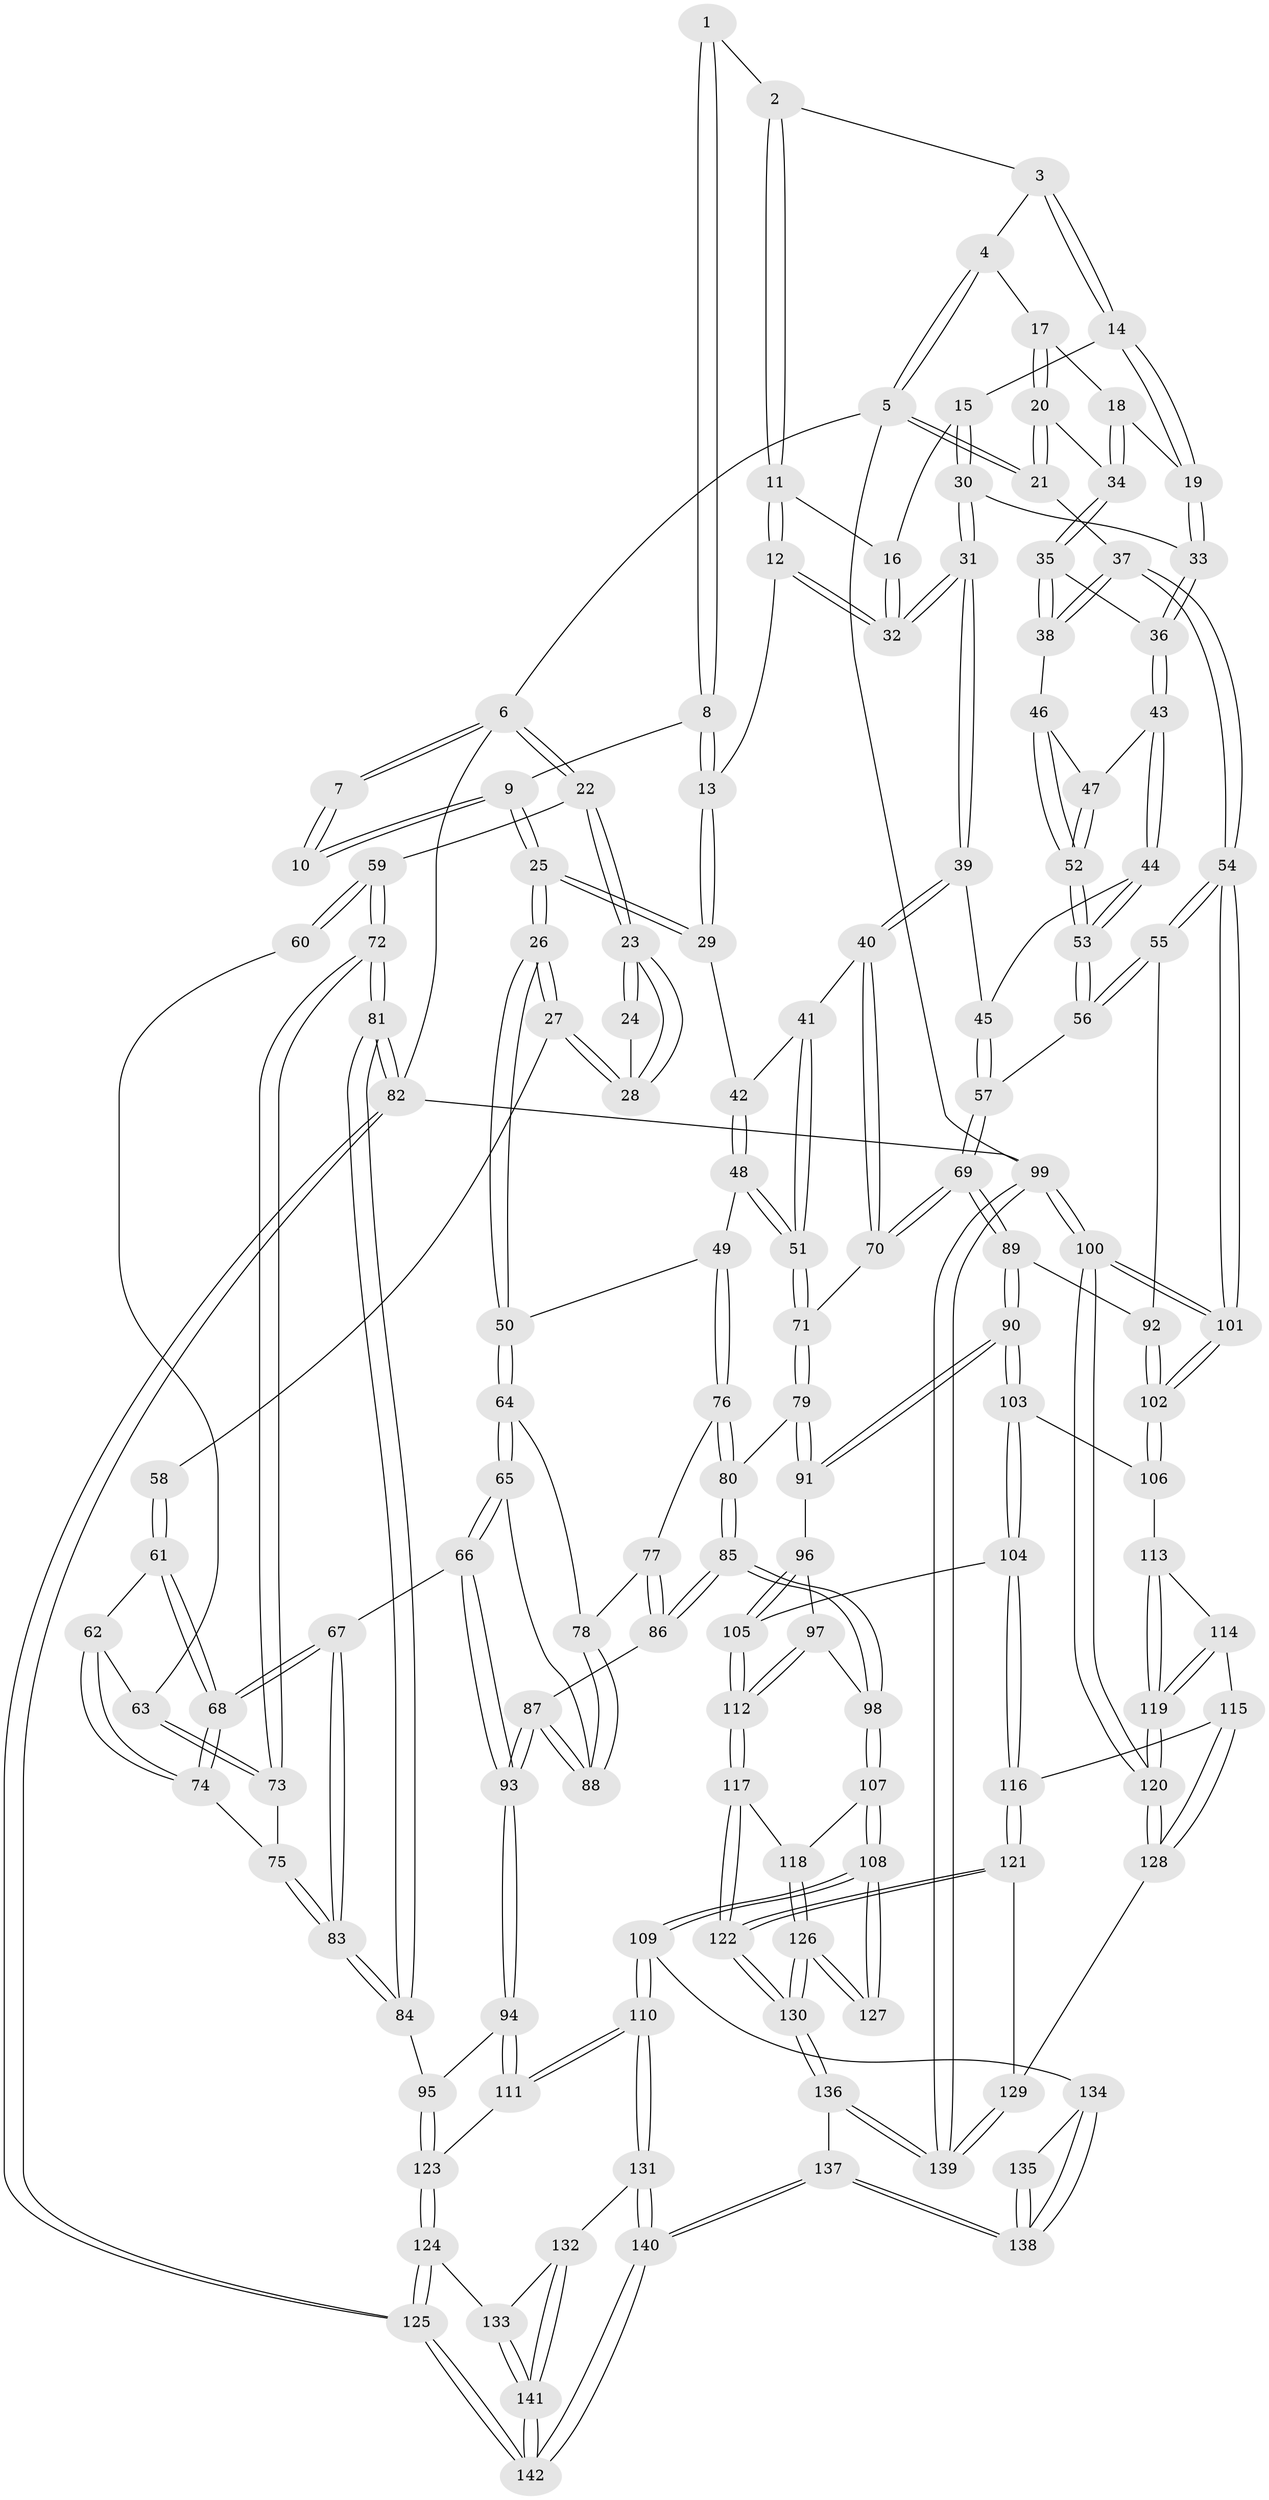 // coarse degree distribution, {3: 0.16666666666666666, 5: 0.2857142857142857, 6: 0.09523809523809523, 4: 0.38095238095238093, 2: 0.07142857142857142}
// Generated by graph-tools (version 1.1) at 2025/42/03/06/25 10:42:27]
// undirected, 142 vertices, 352 edges
graph export_dot {
graph [start="1"]
  node [color=gray90,style=filled];
  1 [pos="+0.4610905005289228+0"];
  2 [pos="+0.7387777575232399+0"];
  3 [pos="+0.8852515220174406+0"];
  4 [pos="+0.9051431703086856+0"];
  5 [pos="+1+0"];
  6 [pos="+0+0"];
  7 [pos="+0.3137016460637299+0"];
  8 [pos="+0.49124691129398884+0.10812828162968384"];
  9 [pos="+0.28998463466803176+0.11174577959465697"];
  10 [pos="+0.28124090782852396+0.09872344137017056"];
  11 [pos="+0.6089186478689784+0.15053280399093158"];
  12 [pos="+0.5626483331160798+0.1831379925085467"];
  13 [pos="+0.5344259209845305+0.18924120545307355"];
  14 [pos="+0.7839483628235302+0.12660817295505744"];
  15 [pos="+0.7684826069998741+0.1336501809003873"];
  16 [pos="+0.7364518410116967+0.14773745326113347"];
  17 [pos="+0.939435436647991+0.13893800606519485"];
  18 [pos="+0.894119484464786+0.18765430079104337"];
  19 [pos="+0.8283145490010271+0.1957000139185865"];
  20 [pos="+1+0.21100828663231028"];
  21 [pos="+1+0.2534152258061156"];
  22 [pos="+0+0"];
  23 [pos="+0+0"];
  24 [pos="+0.2044288662795552+0.11516321851832684"];
  25 [pos="+0.3197955178500089+0.26323380492787085"];
  26 [pos="+0.2518893102941739+0.3502393285573918"];
  27 [pos="+0.23035361220999087+0.346195360927682"];
  28 [pos="+0.15487462526543075+0.2623356797834618"];
  29 [pos="+0.5093266701396839+0.23182681852808446"];
  30 [pos="+0.7420060621503668+0.2838248524520114"];
  31 [pos="+0.7184051083407219+0.29053689926348336"];
  32 [pos="+0.7134799290259559+0.28356018307202174"];
  33 [pos="+0.8179512326559454+0.2635839203888127"];
  34 [pos="+0.9403727105921195+0.24775983106085583"];
  35 [pos="+0.9258235434301234+0.2774029493373906"];
  36 [pos="+0.8424233430387896+0.2909107633164707"];
  37 [pos="+1+0.45108046575439903"];
  38 [pos="+0.973694189139432+0.3558586169483748"];
  39 [pos="+0.6921661147240987+0.3977077328901947"];
  40 [pos="+0.6891399575279039+0.39958621325328914"];
  41 [pos="+0.537275342224498+0.28310836125191297"];
  42 [pos="+0.5147324274234091+0.2558451020498742"];
  43 [pos="+0.8459363245164715+0.3330424598350075"];
  44 [pos="+0.8211950478942875+0.3724696259661702"];
  45 [pos="+0.7355626138988193+0.40557931230422234"];
  46 [pos="+0.9570217255142947+0.35992016337077776"];
  47 [pos="+0.8841940220973153+0.3538941621555963"];
  48 [pos="+0.45198143376438876+0.4403514094188417"];
  49 [pos="+0.37641919320918+0.4555502632606214"];
  50 [pos="+0.28074848135032243+0.4037634458166366"];
  51 [pos="+0.5783525189916877+0.501408542059485"];
  52 [pos="+0.8875401088411222+0.4262071478084179"];
  53 [pos="+0.8766893235989954+0.4488422913193293"];
  54 [pos="+1+0.47700817266438833"];
  55 [pos="+1+0.5196055359632034"];
  56 [pos="+0.8837106317317729+0.5284220173141964"];
  57 [pos="+0.870299563169859+0.5358754413298494"];
  58 [pos="+0.1891567400975986+0.3657778679091531"];
  59 [pos="+0+0.1803418661743847"];
  60 [pos="+0.056911230573108026+0.38736524145233153"];
  61 [pos="+0.12002472136943136+0.481282099860162"];
  62 [pos="+0.07778165759249991+0.4854771970470796"];
  63 [pos="+0.045486156573294315+0.46625178708147613"];
  64 [pos="+0.22187130725517162+0.5493809126342498"];
  65 [pos="+0.20321392992552048+0.5731437139992784"];
  66 [pos="+0.18077502642109144+0.5913878181515924"];
  67 [pos="+0.17048297339000104+0.5908850126857834"];
  68 [pos="+0.1650131091734555+0.5864085594589891"];
  69 [pos="+0.8453822474831854+0.5665575931137886"];
  70 [pos="+0.6317902478008475+0.490616674389092"];
  71 [pos="+0.5986576950522369+0.5163768431361945"];
  72 [pos="+0+0.5517521504254952"];
  73 [pos="+0+0.519979520333951"];
  74 [pos="+0.08167691580990179+0.5540940971140352"];
  75 [pos="+0.05545191116630851+0.5576662284318822"];
  76 [pos="+0.3822229284946729+0.5174180276523784"];
  77 [pos="+0.34701239317919713+0.5690936421969661"];
  78 [pos="+0.32623910476598666+0.583092821804537"];
  79 [pos="+0.5909405473639928+0.5805165725263715"];
  80 [pos="+0.46445951799844715+0.6332917749284374"];
  81 [pos="+0+0.7499341337199433"];
  82 [pos="+0+1"];
  83 [pos="+0.016439585621008643+0.720132392384286"];
  84 [pos="+0.010437501276339885+0.7271706786419572"];
  85 [pos="+0.41825933936400894+0.6992707696153265"];
  86 [pos="+0.40406510603483253+0.6945630776232005"];
  87 [pos="+0.3332283569019773+0.6823039124206428"];
  88 [pos="+0.3160428675791029+0.6340553295669534"];
  89 [pos="+0.8184158126718226+0.6517643521404846"];
  90 [pos="+0.8166244533725346+0.6534274922276868"];
  91 [pos="+0.6276509892564356+0.6356487674333754"];
  92 [pos="+0.9368886705631582+0.7008708061766203"];
  93 [pos="+0.23563497196887762+0.7216644919041394"];
  94 [pos="+0.21747083899967856+0.7702664425017797"];
  95 [pos="+0.0279082294177686+0.736818388189538"];
  96 [pos="+0.6253291453667819+0.6650863638195735"];
  97 [pos="+0.5917789472450811+0.7420684041479394"];
  98 [pos="+0.4265567211657231+0.7318169811690868"];
  99 [pos="+1+1"];
  100 [pos="+1+1"];
  101 [pos="+1+1"];
  102 [pos="+0.984952747981783+0.7732473341288825"];
  103 [pos="+0.8032914075707303+0.7360056530735197"];
  104 [pos="+0.7592792296283245+0.7824604971371137"];
  105 [pos="+0.7192485891508584+0.7764821436551324"];
  106 [pos="+0.8574867896566577+0.78382717337067"];
  107 [pos="+0.4220819817500234+0.7873694568706852"];
  108 [pos="+0.40306613123397145+0.8105828178971485"];
  109 [pos="+0.32042579783344877+0.8762141916789884"];
  110 [pos="+0.307324697874138+0.8793034665304165"];
  111 [pos="+0.22360513551403075+0.7890224717255307"];
  112 [pos="+0.5986972645030252+0.83861794194302"];
  113 [pos="+0.8587461302491981+0.7936855636131002"];
  114 [pos="+0.8437571734276482+0.8462018350194214"];
  115 [pos="+0.80210631585403+0.8602360267006436"];
  116 [pos="+0.762905483021798+0.8462948262098818"];
  117 [pos="+0.5972994880191579+0.8427747711096697"];
  118 [pos="+0.46238028634339945+0.8072844993469448"];
  119 [pos="+0.9883736839384907+0.950931514030593"];
  120 [pos="+1+1"];
  121 [pos="+0.7287654532365736+0.892615320873697"];
  122 [pos="+0.6130070050828484+0.9258372439030861"];
  123 [pos="+0.11456965867307947+0.8896484852418108"];
  124 [pos="+0.10688255831738126+0.9319861092159262"];
  125 [pos="+0+1"];
  126 [pos="+0.5076220777340282+0.9352963384950269"];
  127 [pos="+0.48112070335327767+0.9281696479800402"];
  128 [pos="+0.8599103936431047+0.9544338366234625"];
  129 [pos="+0.7711168335387963+0.9376156793993957"];
  130 [pos="+0.5921446100218302+0.9788125428919278"];
  131 [pos="+0.30040052719657967+0.8932635155177189"];
  132 [pos="+0.2775775803106675+0.9065882107543837"];
  133 [pos="+0.18426927762158402+0.9309770932497571"];
  134 [pos="+0.3861534687901241+0.925342037186501"];
  135 [pos="+0.43300653470991735+0.9353163897382883"];
  136 [pos="+0.5971062695632435+1"];
  137 [pos="+0.468914722638495+1"];
  138 [pos="+0.4522346109288673+1"];
  139 [pos="+0.657814248525033+1"];
  140 [pos="+0.34960144963255163+1"];
  141 [pos="+0.20588570564883193+1"];
  142 [pos="+0.05725382465491388+1"];
  1 -- 2;
  1 -- 8;
  1 -- 8;
  2 -- 3;
  2 -- 11;
  2 -- 11;
  3 -- 4;
  3 -- 14;
  3 -- 14;
  4 -- 5;
  4 -- 5;
  4 -- 17;
  5 -- 6;
  5 -- 21;
  5 -- 21;
  5 -- 99;
  6 -- 7;
  6 -- 7;
  6 -- 22;
  6 -- 22;
  6 -- 82;
  7 -- 10;
  7 -- 10;
  8 -- 9;
  8 -- 13;
  8 -- 13;
  9 -- 10;
  9 -- 10;
  9 -- 25;
  9 -- 25;
  11 -- 12;
  11 -- 12;
  11 -- 16;
  12 -- 13;
  12 -- 32;
  12 -- 32;
  13 -- 29;
  13 -- 29;
  14 -- 15;
  14 -- 19;
  14 -- 19;
  15 -- 16;
  15 -- 30;
  15 -- 30;
  16 -- 32;
  16 -- 32;
  17 -- 18;
  17 -- 20;
  17 -- 20;
  18 -- 19;
  18 -- 34;
  18 -- 34;
  19 -- 33;
  19 -- 33;
  20 -- 21;
  20 -- 21;
  20 -- 34;
  21 -- 37;
  22 -- 23;
  22 -- 23;
  22 -- 59;
  23 -- 24;
  23 -- 24;
  23 -- 28;
  23 -- 28;
  24 -- 28;
  25 -- 26;
  25 -- 26;
  25 -- 29;
  25 -- 29;
  26 -- 27;
  26 -- 27;
  26 -- 50;
  26 -- 50;
  27 -- 28;
  27 -- 28;
  27 -- 58;
  29 -- 42;
  30 -- 31;
  30 -- 31;
  30 -- 33;
  31 -- 32;
  31 -- 32;
  31 -- 39;
  31 -- 39;
  33 -- 36;
  33 -- 36;
  34 -- 35;
  34 -- 35;
  35 -- 36;
  35 -- 38;
  35 -- 38;
  36 -- 43;
  36 -- 43;
  37 -- 38;
  37 -- 38;
  37 -- 54;
  37 -- 54;
  38 -- 46;
  39 -- 40;
  39 -- 40;
  39 -- 45;
  40 -- 41;
  40 -- 70;
  40 -- 70;
  41 -- 42;
  41 -- 51;
  41 -- 51;
  42 -- 48;
  42 -- 48;
  43 -- 44;
  43 -- 44;
  43 -- 47;
  44 -- 45;
  44 -- 53;
  44 -- 53;
  45 -- 57;
  45 -- 57;
  46 -- 47;
  46 -- 52;
  46 -- 52;
  47 -- 52;
  47 -- 52;
  48 -- 49;
  48 -- 51;
  48 -- 51;
  49 -- 50;
  49 -- 76;
  49 -- 76;
  50 -- 64;
  50 -- 64;
  51 -- 71;
  51 -- 71;
  52 -- 53;
  52 -- 53;
  53 -- 56;
  53 -- 56;
  54 -- 55;
  54 -- 55;
  54 -- 101;
  54 -- 101;
  55 -- 56;
  55 -- 56;
  55 -- 92;
  56 -- 57;
  57 -- 69;
  57 -- 69;
  58 -- 61;
  58 -- 61;
  59 -- 60;
  59 -- 60;
  59 -- 72;
  59 -- 72;
  60 -- 63;
  61 -- 62;
  61 -- 68;
  61 -- 68;
  62 -- 63;
  62 -- 74;
  62 -- 74;
  63 -- 73;
  63 -- 73;
  64 -- 65;
  64 -- 65;
  64 -- 78;
  65 -- 66;
  65 -- 66;
  65 -- 88;
  66 -- 67;
  66 -- 93;
  66 -- 93;
  67 -- 68;
  67 -- 68;
  67 -- 83;
  67 -- 83;
  68 -- 74;
  68 -- 74;
  69 -- 70;
  69 -- 70;
  69 -- 89;
  69 -- 89;
  70 -- 71;
  71 -- 79;
  71 -- 79;
  72 -- 73;
  72 -- 73;
  72 -- 81;
  72 -- 81;
  73 -- 75;
  74 -- 75;
  75 -- 83;
  75 -- 83;
  76 -- 77;
  76 -- 80;
  76 -- 80;
  77 -- 78;
  77 -- 86;
  77 -- 86;
  78 -- 88;
  78 -- 88;
  79 -- 80;
  79 -- 91;
  79 -- 91;
  80 -- 85;
  80 -- 85;
  81 -- 82;
  81 -- 82;
  81 -- 84;
  81 -- 84;
  82 -- 125;
  82 -- 125;
  82 -- 99;
  83 -- 84;
  83 -- 84;
  84 -- 95;
  85 -- 86;
  85 -- 86;
  85 -- 98;
  85 -- 98;
  86 -- 87;
  87 -- 88;
  87 -- 88;
  87 -- 93;
  87 -- 93;
  89 -- 90;
  89 -- 90;
  89 -- 92;
  90 -- 91;
  90 -- 91;
  90 -- 103;
  90 -- 103;
  91 -- 96;
  92 -- 102;
  92 -- 102;
  93 -- 94;
  93 -- 94;
  94 -- 95;
  94 -- 111;
  94 -- 111;
  95 -- 123;
  95 -- 123;
  96 -- 97;
  96 -- 105;
  96 -- 105;
  97 -- 98;
  97 -- 112;
  97 -- 112;
  98 -- 107;
  98 -- 107;
  99 -- 100;
  99 -- 100;
  99 -- 139;
  99 -- 139;
  100 -- 101;
  100 -- 101;
  100 -- 120;
  100 -- 120;
  101 -- 102;
  101 -- 102;
  102 -- 106;
  102 -- 106;
  103 -- 104;
  103 -- 104;
  103 -- 106;
  104 -- 105;
  104 -- 116;
  104 -- 116;
  105 -- 112;
  105 -- 112;
  106 -- 113;
  107 -- 108;
  107 -- 108;
  107 -- 118;
  108 -- 109;
  108 -- 109;
  108 -- 127;
  108 -- 127;
  109 -- 110;
  109 -- 110;
  109 -- 134;
  110 -- 111;
  110 -- 111;
  110 -- 131;
  110 -- 131;
  111 -- 123;
  112 -- 117;
  112 -- 117;
  113 -- 114;
  113 -- 119;
  113 -- 119;
  114 -- 115;
  114 -- 119;
  114 -- 119;
  115 -- 116;
  115 -- 128;
  115 -- 128;
  116 -- 121;
  116 -- 121;
  117 -- 118;
  117 -- 122;
  117 -- 122;
  118 -- 126;
  118 -- 126;
  119 -- 120;
  119 -- 120;
  120 -- 128;
  120 -- 128;
  121 -- 122;
  121 -- 122;
  121 -- 129;
  122 -- 130;
  122 -- 130;
  123 -- 124;
  123 -- 124;
  124 -- 125;
  124 -- 125;
  124 -- 133;
  125 -- 142;
  125 -- 142;
  126 -- 127;
  126 -- 127;
  126 -- 130;
  126 -- 130;
  128 -- 129;
  129 -- 139;
  129 -- 139;
  130 -- 136;
  130 -- 136;
  131 -- 132;
  131 -- 140;
  131 -- 140;
  132 -- 133;
  132 -- 141;
  132 -- 141;
  133 -- 141;
  133 -- 141;
  134 -- 135;
  134 -- 138;
  134 -- 138;
  135 -- 138;
  135 -- 138;
  136 -- 137;
  136 -- 139;
  136 -- 139;
  137 -- 138;
  137 -- 138;
  137 -- 140;
  137 -- 140;
  140 -- 142;
  140 -- 142;
  141 -- 142;
  141 -- 142;
}
